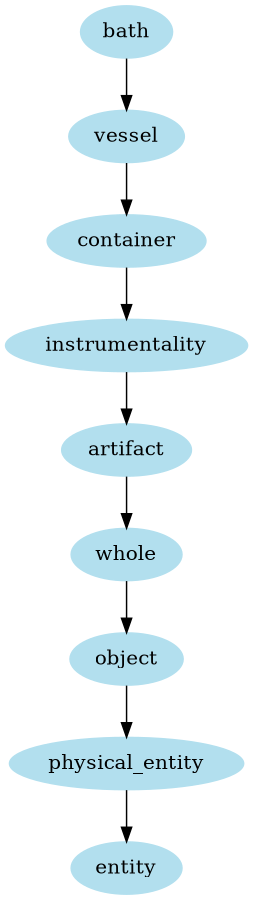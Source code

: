 digraph unix {
	node [color=lightblue2 style=filled]
	size="6,6"
	bath -> vessel
	vessel -> container
	container -> instrumentality
	instrumentality -> artifact
	artifact -> whole
	whole -> object
	object -> physical_entity
	physical_entity -> entity
}
